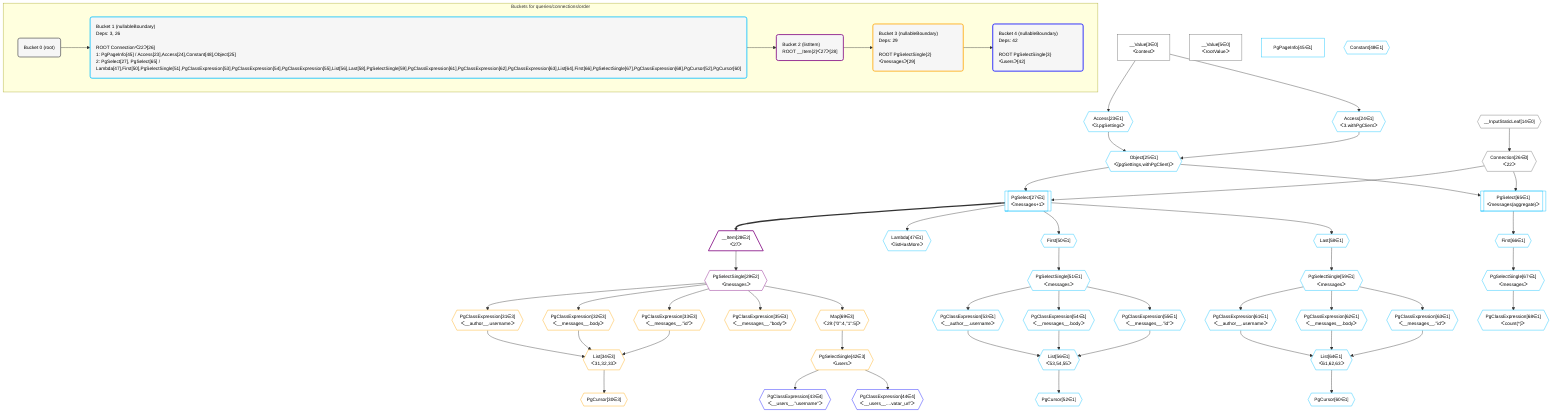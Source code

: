 %%{init: {'themeVariables': { 'fontSize': '12px'}}}%%
graph TD
    classDef path fill:#eee,stroke:#000,color:#000
    classDef plan fill:#fff,stroke-width:1px,color:#000
    classDef itemplan fill:#fff,stroke-width:2px,color:#000
    classDef unbatchedplan fill:#dff,stroke-width:1px,color:#000
    classDef sideeffectplan fill:#fcc,stroke-width:2px,color:#000
    classDef bucket fill:#f6f6f6,color:#000,stroke-width:2px,text-align:left


    %% define steps
    __Value3["__Value[3∈0]<br />ᐸcontextᐳ"]:::plan
    __Value5["__Value[5∈0]<br />ᐸrootValueᐳ"]:::plan
    __InputStaticLeaf14{{"__InputStaticLeaf[14∈0]"}}:::plan
    Access23{{"Access[23∈1]<br />ᐸ3.pgSettingsᐳ"}}:::plan
    Access24{{"Access[24∈1]<br />ᐸ3.withPgClientᐳ"}}:::plan
    Object25{{"Object[25∈1]<br />ᐸ{pgSettings,withPgClient}ᐳ"}}:::plan
    Connection26{{"Connection[26∈0]<br />ᐸ22ᐳ"}}:::plan
    PgSelect27[["PgSelect[27∈1]<br />ᐸmessages+1ᐳ"]]:::plan
    __Item28[/"__Item[28∈2]<br />ᐸ27ᐳ"\]:::itemplan
    PgSelectSingle29{{"PgSelectSingle[29∈2]<br />ᐸmessagesᐳ"}}:::plan
    PgClassExpression31{{"PgClassExpression[31∈3]<br />ᐸ__author__.usernameᐳ"}}:::plan
    PgClassExpression32{{"PgClassExpression[32∈3]<br />ᐸ__messages__.bodyᐳ"}}:::plan
    PgClassExpression33{{"PgClassExpression[33∈3]<br />ᐸ__messages__.”id”ᐳ"}}:::plan
    List34{{"List[34∈3]<br />ᐸ31,32,33ᐳ"}}:::plan
    PgCursor30{{"PgCursor[30∈3]"}}:::plan
    PgClassExpression35{{"PgClassExpression[35∈3]<br />ᐸ__messages__.”body”ᐳ"}}:::plan
    Map69{{"Map[69∈3]<br />ᐸ29:{”0”:4,”1”:5}ᐳ"}}:::plan
    PgSelectSingle42{{"PgSelectSingle[42∈3]<br />ᐸusersᐳ"}}:::plan
    PgClassExpression43{{"PgClassExpression[43∈4]<br />ᐸ__users__.”username”ᐳ"}}:::plan
    PgClassExpression44{{"PgClassExpression[44∈4]<br />ᐸ__users__....vatar_url”ᐳ"}}:::plan
    PgPageInfo45["PgPageInfo[45∈1]"]:::plan
    Lambda47{{"Lambda[47∈1]<br />ᐸlistHasMoreᐳ"}}:::plan
    Constant48{{"Constant[48∈1]"}}:::plan
    First50{{"First[50∈1]"}}:::plan
    PgSelectSingle51{{"PgSelectSingle[51∈1]<br />ᐸmessagesᐳ"}}:::plan
    PgClassExpression53{{"PgClassExpression[53∈1]<br />ᐸ__author__.usernameᐳ"}}:::plan
    PgClassExpression54{{"PgClassExpression[54∈1]<br />ᐸ__messages__.bodyᐳ"}}:::plan
    PgClassExpression55{{"PgClassExpression[55∈1]<br />ᐸ__messages__.”id”ᐳ"}}:::plan
    List56{{"List[56∈1]<br />ᐸ53,54,55ᐳ"}}:::plan
    PgCursor52{{"PgCursor[52∈1]"}}:::plan
    Last58{{"Last[58∈1]"}}:::plan
    PgSelectSingle59{{"PgSelectSingle[59∈1]<br />ᐸmessagesᐳ"}}:::plan
    PgClassExpression61{{"PgClassExpression[61∈1]<br />ᐸ__author__.usernameᐳ"}}:::plan
    PgClassExpression62{{"PgClassExpression[62∈1]<br />ᐸ__messages__.bodyᐳ"}}:::plan
    PgClassExpression63{{"PgClassExpression[63∈1]<br />ᐸ__messages__.”id”ᐳ"}}:::plan
    List64{{"List[64∈1]<br />ᐸ61,62,63ᐳ"}}:::plan
    PgCursor60{{"PgCursor[60∈1]"}}:::plan
    PgSelect65[["PgSelect[65∈1]<br />ᐸmessages(aggregate)ᐳ"]]:::plan
    First66{{"First[66∈1]"}}:::plan
    PgSelectSingle67{{"PgSelectSingle[67∈1]<br />ᐸmessagesᐳ"}}:::plan
    PgClassExpression68{{"PgClassExpression[68∈1]<br />ᐸcount(*)ᐳ"}}:::plan

    %% plan dependencies
    __Value3 --> Access23
    __Value3 --> Access24
    Access23 & Access24 --> Object25
    __InputStaticLeaf14 --> Connection26
    Object25 & Connection26 --> PgSelect27
    PgSelect27 ==> __Item28
    __Item28 --> PgSelectSingle29
    PgSelectSingle29 --> PgClassExpression31
    PgSelectSingle29 --> PgClassExpression32
    PgSelectSingle29 --> PgClassExpression33
    PgClassExpression31 & PgClassExpression32 & PgClassExpression33 --> List34
    List34 --> PgCursor30
    PgSelectSingle29 --> PgClassExpression35
    PgSelectSingle29 --> Map69
    Map69 --> PgSelectSingle42
    PgSelectSingle42 --> PgClassExpression43
    PgSelectSingle42 --> PgClassExpression44
    PgSelect27 --> Lambda47
    PgSelect27 --> First50
    First50 --> PgSelectSingle51
    PgSelectSingle51 --> PgClassExpression53
    PgSelectSingle51 --> PgClassExpression54
    PgSelectSingle51 --> PgClassExpression55
    PgClassExpression53 & PgClassExpression54 & PgClassExpression55 --> List56
    List56 --> PgCursor52
    PgSelect27 --> Last58
    Last58 --> PgSelectSingle59
    PgSelectSingle59 --> PgClassExpression61
    PgSelectSingle59 --> PgClassExpression62
    PgSelectSingle59 --> PgClassExpression63
    PgClassExpression61 & PgClassExpression62 & PgClassExpression63 --> List64
    List64 --> PgCursor60
    Object25 & Connection26 --> PgSelect65
    PgSelect65 --> First66
    First66 --> PgSelectSingle67
    PgSelectSingle67 --> PgClassExpression68

    subgraph "Buckets for queries/connections/order"
    Bucket0("Bucket 0 (root)"):::bucket
    classDef bucket0 stroke:#696969
    class Bucket0,__Value3,__Value5,__InputStaticLeaf14,Connection26 bucket0
    Bucket1("Bucket 1 (nullableBoundary)<br />Deps: 3, 26<br /><br />ROOT Connectionᐸ22ᐳ[26]<br />1: PgPageInfo[45] / Access[23],Access[24],Constant[48],Object[25]<br />2: PgSelect[27], PgSelect[65] / Lambda[47],First[50],PgSelectSingle[51],PgClassExpression[53],PgClassExpression[54],PgClassExpression[55],List[56],Last[58],PgSelectSingle[59],PgClassExpression[61],PgClassExpression[62],PgClassExpression[63],List[64],First[66],PgSelectSingle[67],PgClassExpression[68],PgCursor[52],PgCursor[60]"):::bucket
    classDef bucket1 stroke:#00bfff
    class Bucket1,Access23,Access24,Object25,PgSelect27,PgPageInfo45,Lambda47,Constant48,First50,PgSelectSingle51,PgCursor52,PgClassExpression53,PgClassExpression54,PgClassExpression55,List56,Last58,PgSelectSingle59,PgCursor60,PgClassExpression61,PgClassExpression62,PgClassExpression63,List64,PgSelect65,First66,PgSelectSingle67,PgClassExpression68 bucket1
    Bucket2("Bucket 2 (listItem)<br />ROOT __Item{2}ᐸ27ᐳ[28]"):::bucket
    classDef bucket2 stroke:#7f007f
    class Bucket2,__Item28,PgSelectSingle29 bucket2
    Bucket3("Bucket 3 (nullableBoundary)<br />Deps: 29<br /><br />ROOT PgSelectSingle{2}ᐸmessagesᐳ[29]"):::bucket
    classDef bucket3 stroke:#ffa500
    class Bucket3,PgCursor30,PgClassExpression31,PgClassExpression32,PgClassExpression33,List34,PgClassExpression35,PgSelectSingle42,Map69 bucket3
    Bucket4("Bucket 4 (nullableBoundary)<br />Deps: 42<br /><br />ROOT PgSelectSingle{3}ᐸusersᐳ[42]"):::bucket
    classDef bucket4 stroke:#0000ff
    class Bucket4,PgClassExpression43,PgClassExpression44 bucket4
    Bucket0 --> Bucket1
    Bucket1 --> Bucket2
    Bucket2 --> Bucket3
    Bucket3 --> Bucket4
    end